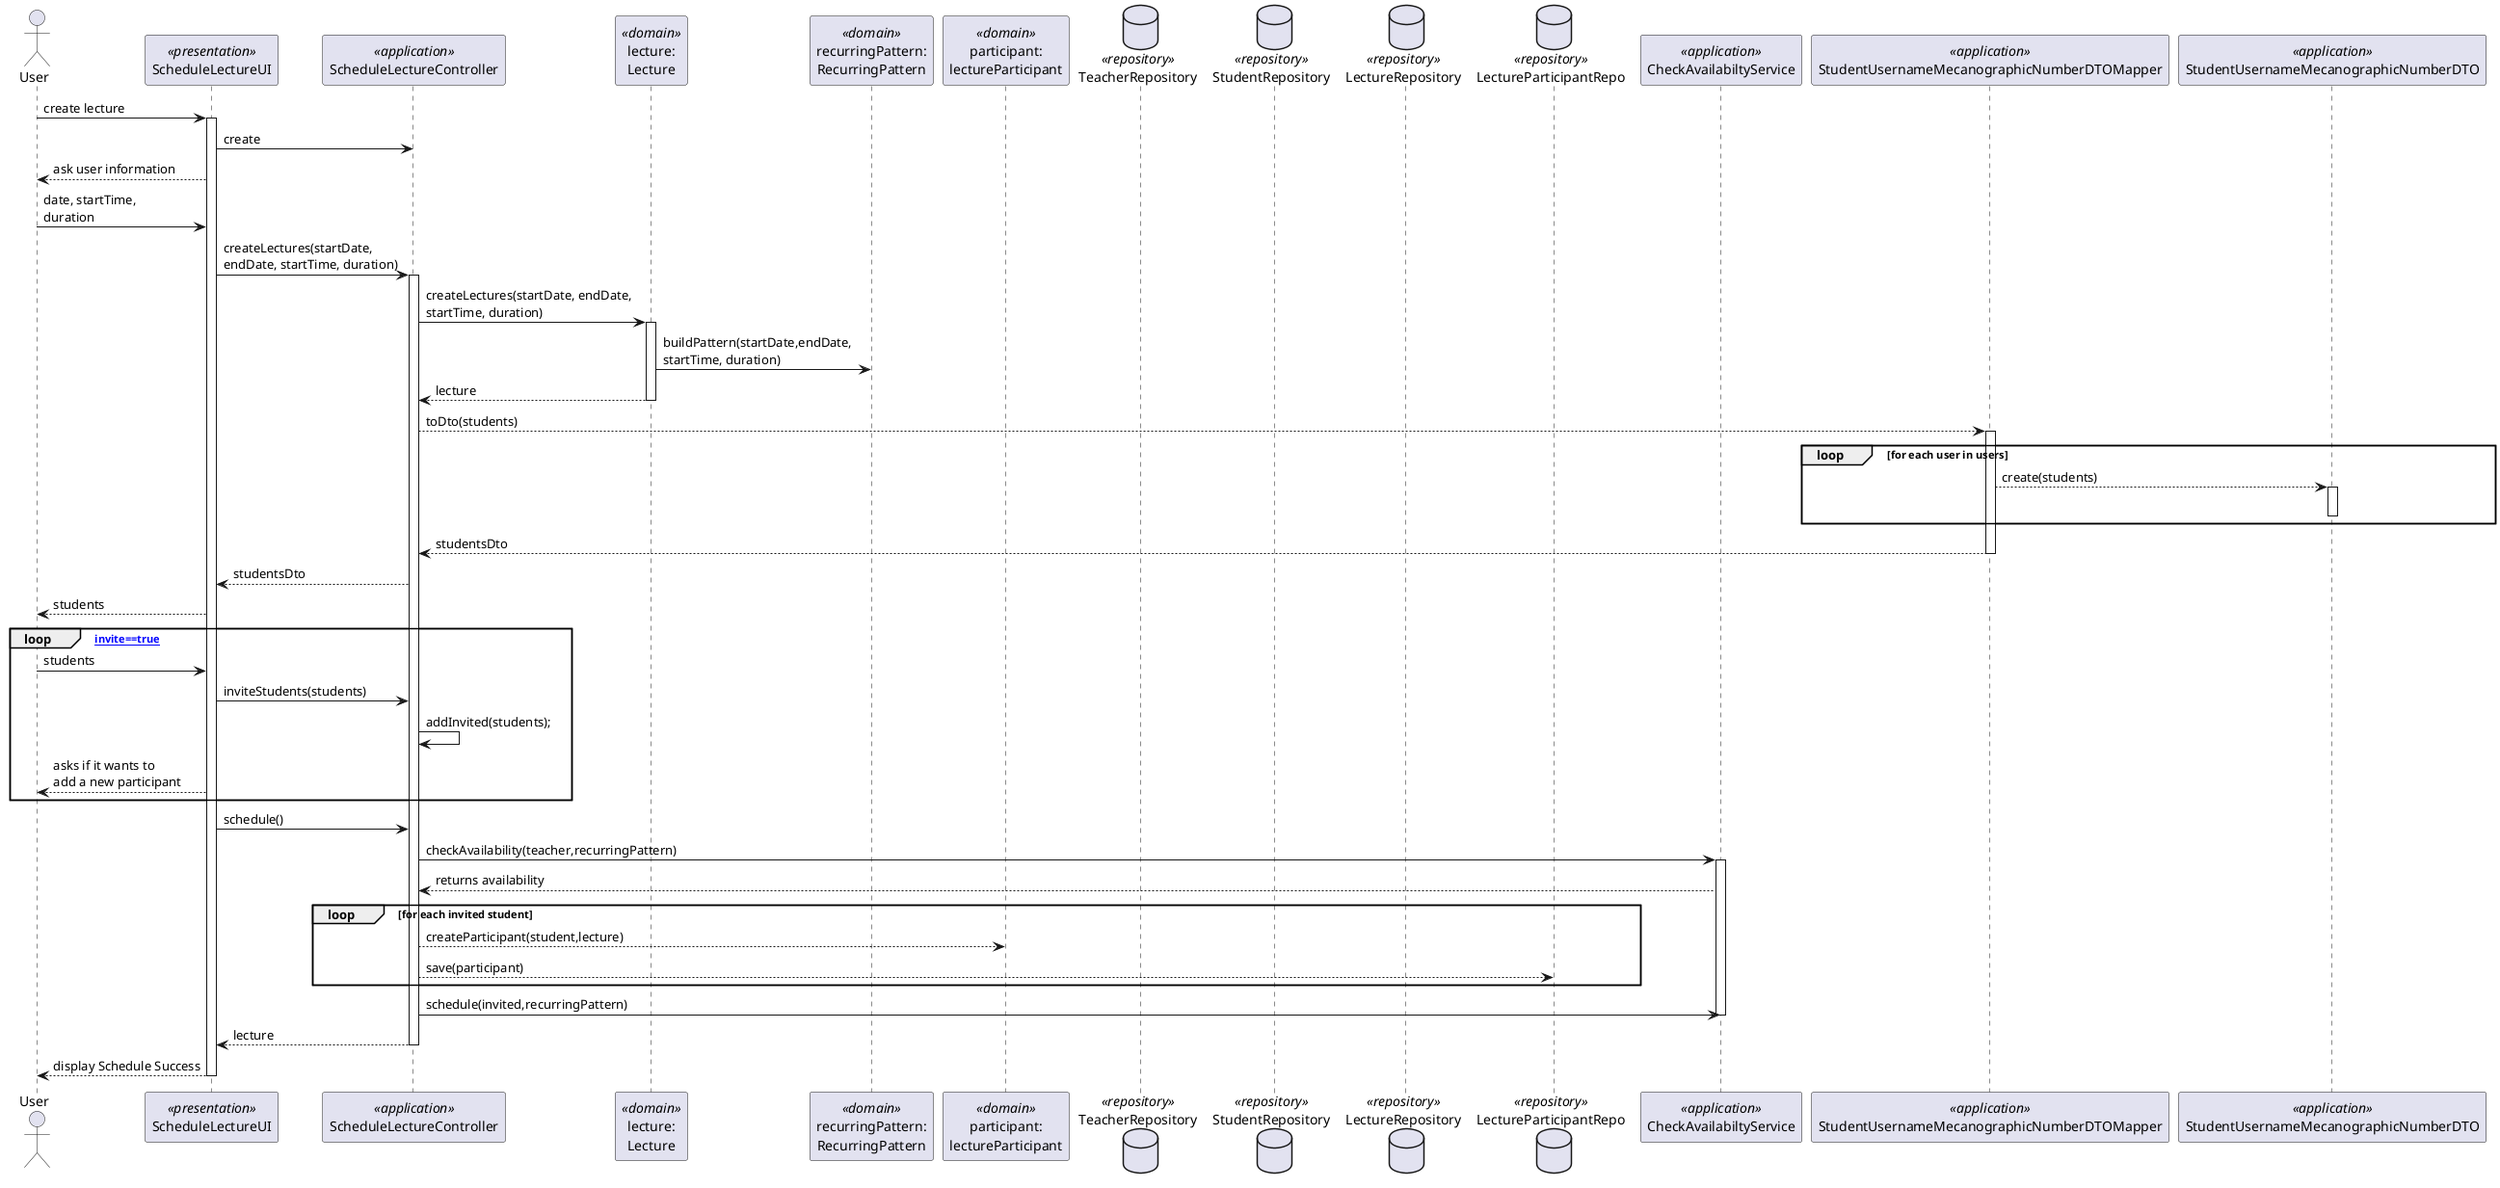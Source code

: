 @startuml

skinparam packageStyle rect
skinparam shadowing false

actor User as Actor
participant ScheduleLectureUI as UI <<presentation>> order 1
participant ScheduleLectureController as Controller <<application>> order 2
participant "lecture:\nLecture" as lecture <<domain>> order 3
participant "recurringPattern:\nRecurringPattern" as Pattern <<domain>> order 4
participant "participant:\nlectureParticipant" as lectureParticipant <<domain>> order 5
database TeacherRepository as teacherRepo <<repository>> order 8
database StudentRepository as studentRepo <<repository>> order 8
database LectureRepository as lectureRepo <<repository>> order 9
database LectureParticipantRepo as participantRepo <<repository>> order 10
participant CheckAvailabiltyService as AvailService <<application>> order 11
participant StudentUsernameMecanographicNumberDTOMapper as Mapper <<application>> order 12
participant StudentUsernameMecanographicNumberDTO as DTO <<application>> order 13

Actor -> UI : create lecture
activate UI
    UI -> Controller : create

    deactivate Controller
    Actor <-- UI : ask user information
    Actor -> UI : date, startTime, \nduration
    UI -> Controller : createLectures(startDate, \nendDate, startTime, duration)
    activate Controller
            Controller -> lecture : createLectures(startDate, endDate, \nstartTime, duration)
            activate lecture
                lecture -> Pattern : buildPattern(startDate,endDate, \nstartTime, duration)
            Controller <-- lecture : lecture
            deactivate lecture
            Controller --> Mapper : toDto(students)
            loop for each user in users
            activate Mapper
            Mapper --> DTO : create(students)
            activate DTO

            deactivate DTO
            end
            Controller <-- Mapper : studentsDto
            deactivate Mapper
            UI <-- Controller : studentsDto
            Actor <-- UI : students

    loop [invite==true]
            Actor -> UI : students
            UI -> Controller : inviteStudents(students)
            Controller -> Controller : addInvited(students);

        deactivate lectureRepo

    Actor <-- UI : asks if it wants to \nadd a new participant
    end

    UI -> Controller : schedule()

    Controller -> AvailService : checkAvailability(teacher,recurringPattern)
    activate AvailService
     Controller <-- AvailService : returns availability
    loop for each invited student
            Controller --> lectureParticipant: createParticipant(student,lecture)
            Controller --> participantRepo: save(participant)
            activate lectureRepo
    end
    Controller -> AvailService : schedule(invited,recurringPattern)
    deactivate AvailService

    UI <-- Controller : lecture
    deactivate Controller
Actor <-- UI : display Schedule Success
deactivate UI

@enduml

